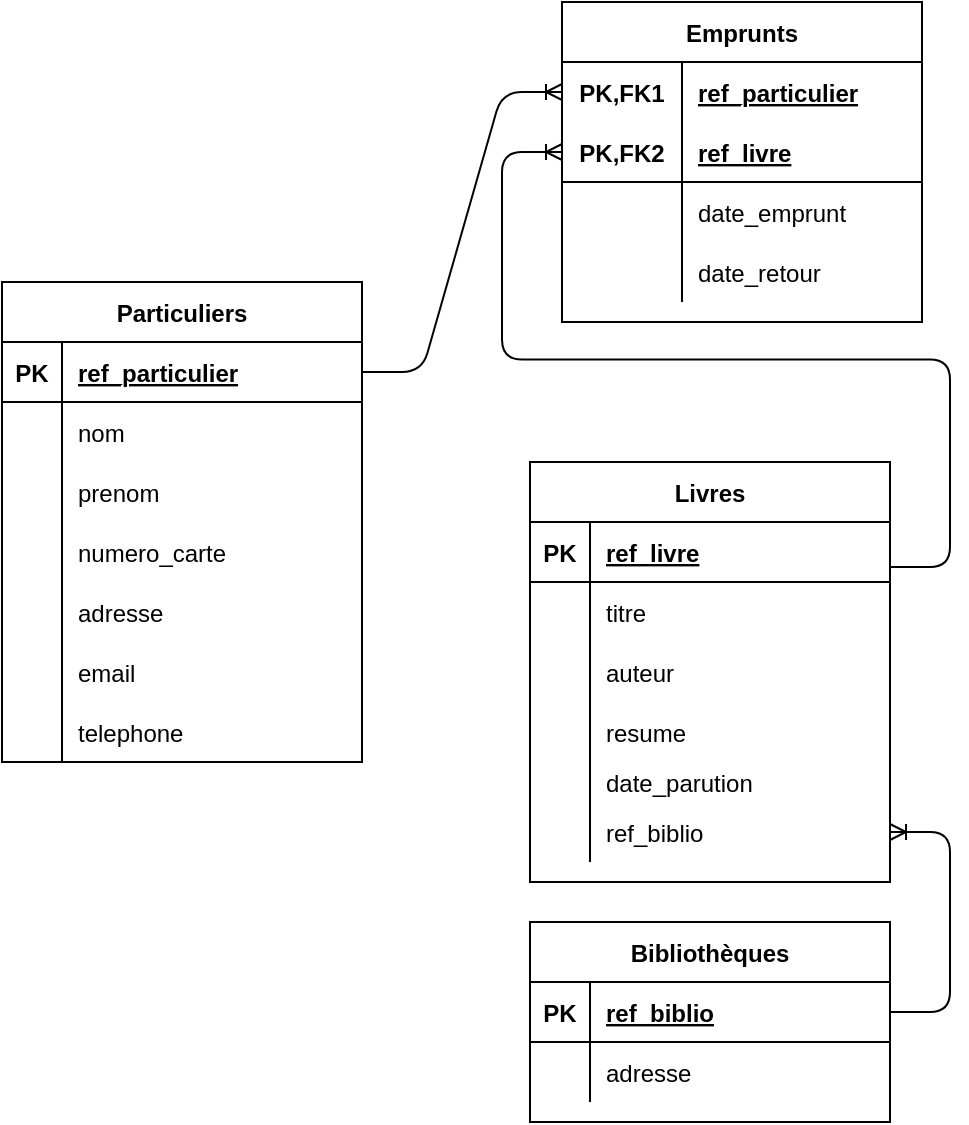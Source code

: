 <mxfile version="14.2.6" type="github">
  <diagram id="oegLneJ0TG4Bk5mashOg" name="Page-1">
    <mxGraphModel dx="1038" dy="588" grid="1" gridSize="10" guides="1" tooltips="1" connect="1" arrows="1" fold="1" page="1" pageScale="1" pageWidth="827" pageHeight="1169" math="0" shadow="0">
      <root>
        <mxCell id="0" />
        <mxCell id="1" parent="0" />
        <mxCell id="ZuqSpkJrBXczWj1531Pu-1" value="Particuliers" style="shape=table;startSize=30;container=1;collapsible=1;childLayout=tableLayout;fixedRows=1;rowLines=0;fontStyle=1;align=center;resizeLast=1;" vertex="1" parent="1">
          <mxGeometry x="60" y="160" width="180" height="240" as="geometry" />
        </mxCell>
        <mxCell id="ZuqSpkJrBXczWj1531Pu-2" value="" style="shape=partialRectangle;collapsible=0;dropTarget=0;pointerEvents=0;fillColor=none;top=0;left=0;bottom=1;right=0;points=[[0,0.5],[1,0.5]];portConstraint=eastwest;" vertex="1" parent="ZuqSpkJrBXczWj1531Pu-1">
          <mxGeometry y="30" width="180" height="30" as="geometry" />
        </mxCell>
        <mxCell id="ZuqSpkJrBXczWj1531Pu-3" value="PK" style="shape=partialRectangle;connectable=0;fillColor=none;top=0;left=0;bottom=0;right=0;fontStyle=1;overflow=hidden;" vertex="1" parent="ZuqSpkJrBXczWj1531Pu-2">
          <mxGeometry width="30" height="30" as="geometry" />
        </mxCell>
        <mxCell id="ZuqSpkJrBXczWj1531Pu-4" value="ref_particulier" style="shape=partialRectangle;connectable=0;fillColor=none;top=0;left=0;bottom=0;right=0;align=left;spacingLeft=6;fontStyle=5;overflow=hidden;" vertex="1" parent="ZuqSpkJrBXczWj1531Pu-2">
          <mxGeometry x="30" width="150" height="30" as="geometry" />
        </mxCell>
        <mxCell id="ZuqSpkJrBXczWj1531Pu-5" value="" style="shape=partialRectangle;collapsible=0;dropTarget=0;pointerEvents=0;fillColor=none;top=0;left=0;bottom=0;right=0;points=[[0,0.5],[1,0.5]];portConstraint=eastwest;" vertex="1" parent="ZuqSpkJrBXczWj1531Pu-1">
          <mxGeometry y="60" width="180" height="30" as="geometry" />
        </mxCell>
        <mxCell id="ZuqSpkJrBXczWj1531Pu-6" value="" style="shape=partialRectangle;connectable=0;fillColor=none;top=0;left=0;bottom=0;right=0;editable=1;overflow=hidden;" vertex="1" parent="ZuqSpkJrBXczWj1531Pu-5">
          <mxGeometry width="30" height="30" as="geometry" />
        </mxCell>
        <mxCell id="ZuqSpkJrBXczWj1531Pu-7" value="nom" style="shape=partialRectangle;connectable=0;fillColor=none;top=0;left=0;bottom=0;right=0;align=left;spacingLeft=6;overflow=hidden;" vertex="1" parent="ZuqSpkJrBXczWj1531Pu-5">
          <mxGeometry x="30" width="150" height="30" as="geometry" />
        </mxCell>
        <mxCell id="ZuqSpkJrBXczWj1531Pu-8" value="" style="shape=partialRectangle;collapsible=0;dropTarget=0;pointerEvents=0;fillColor=none;top=0;left=0;bottom=0;right=0;points=[[0,0.5],[1,0.5]];portConstraint=eastwest;" vertex="1" parent="ZuqSpkJrBXczWj1531Pu-1">
          <mxGeometry y="90" width="180" height="30" as="geometry" />
        </mxCell>
        <mxCell id="ZuqSpkJrBXczWj1531Pu-9" value="" style="shape=partialRectangle;connectable=0;fillColor=none;top=0;left=0;bottom=0;right=0;editable=1;overflow=hidden;" vertex="1" parent="ZuqSpkJrBXczWj1531Pu-8">
          <mxGeometry width="30" height="30" as="geometry" />
        </mxCell>
        <mxCell id="ZuqSpkJrBXczWj1531Pu-10" value="prenom" style="shape=partialRectangle;connectable=0;fillColor=none;top=0;left=0;bottom=0;right=0;align=left;spacingLeft=6;overflow=hidden;" vertex="1" parent="ZuqSpkJrBXczWj1531Pu-8">
          <mxGeometry x="30" width="150" height="30" as="geometry" />
        </mxCell>
        <mxCell id="ZuqSpkJrBXczWj1531Pu-11" value="" style="shape=partialRectangle;collapsible=0;dropTarget=0;pointerEvents=0;fillColor=none;top=0;left=0;bottom=0;right=0;points=[[0,0.5],[1,0.5]];portConstraint=eastwest;" vertex="1" parent="ZuqSpkJrBXczWj1531Pu-1">
          <mxGeometry y="120" width="180" height="30" as="geometry" />
        </mxCell>
        <mxCell id="ZuqSpkJrBXczWj1531Pu-12" value="" style="shape=partialRectangle;connectable=0;fillColor=none;top=0;left=0;bottom=0;right=0;editable=1;overflow=hidden;" vertex="1" parent="ZuqSpkJrBXczWj1531Pu-11">
          <mxGeometry width="30" height="30" as="geometry" />
        </mxCell>
        <mxCell id="ZuqSpkJrBXczWj1531Pu-13" value="numero_carte" style="shape=partialRectangle;connectable=0;fillColor=none;top=0;left=0;bottom=0;right=0;align=left;spacingLeft=6;overflow=hidden;" vertex="1" parent="ZuqSpkJrBXczWj1531Pu-11">
          <mxGeometry x="30" width="150" height="30" as="geometry" />
        </mxCell>
        <mxCell id="ZuqSpkJrBXczWj1531Pu-15" value="" style="shape=partialRectangle;collapsible=0;dropTarget=0;pointerEvents=0;fillColor=none;top=0;left=0;bottom=0;right=0;points=[[0,0.5],[1,0.5]];portConstraint=eastwest;" vertex="1" parent="ZuqSpkJrBXczWj1531Pu-1">
          <mxGeometry y="150" width="180" height="30" as="geometry" />
        </mxCell>
        <mxCell id="ZuqSpkJrBXczWj1531Pu-16" value="" style="shape=partialRectangle;connectable=0;fillColor=none;top=0;left=0;bottom=0;right=0;editable=1;overflow=hidden;" vertex="1" parent="ZuqSpkJrBXczWj1531Pu-15">
          <mxGeometry width="30" height="30" as="geometry" />
        </mxCell>
        <mxCell id="ZuqSpkJrBXczWj1531Pu-17" value="adresse" style="shape=partialRectangle;connectable=0;fillColor=none;top=0;left=0;bottom=0;right=0;align=left;spacingLeft=6;overflow=hidden;" vertex="1" parent="ZuqSpkJrBXczWj1531Pu-15">
          <mxGeometry x="30" width="150" height="30" as="geometry" />
        </mxCell>
        <mxCell id="ZuqSpkJrBXczWj1531Pu-23" value="" style="shape=partialRectangle;collapsible=0;dropTarget=0;pointerEvents=0;fillColor=none;top=0;left=0;bottom=0;right=0;points=[[0,0.5],[1,0.5]];portConstraint=eastwest;" vertex="1" parent="ZuqSpkJrBXczWj1531Pu-1">
          <mxGeometry y="180" width="180" height="30" as="geometry" />
        </mxCell>
        <mxCell id="ZuqSpkJrBXczWj1531Pu-24" value="" style="shape=partialRectangle;connectable=0;fillColor=none;top=0;left=0;bottom=0;right=0;editable=1;overflow=hidden;" vertex="1" parent="ZuqSpkJrBXczWj1531Pu-23">
          <mxGeometry width="30" height="30" as="geometry" />
        </mxCell>
        <mxCell id="ZuqSpkJrBXczWj1531Pu-25" value="email" style="shape=partialRectangle;connectable=0;fillColor=none;top=0;left=0;bottom=0;right=0;align=left;spacingLeft=6;overflow=hidden;" vertex="1" parent="ZuqSpkJrBXczWj1531Pu-23">
          <mxGeometry x="30" width="150" height="30" as="geometry" />
        </mxCell>
        <mxCell id="ZuqSpkJrBXczWj1531Pu-19" value="" style="shape=partialRectangle;collapsible=0;dropTarget=0;pointerEvents=0;fillColor=none;top=0;left=0;bottom=0;right=0;points=[[0,0.5],[1,0.5]];portConstraint=eastwest;" vertex="1" parent="ZuqSpkJrBXczWj1531Pu-1">
          <mxGeometry y="210" width="180" height="30" as="geometry" />
        </mxCell>
        <mxCell id="ZuqSpkJrBXczWj1531Pu-20" value="" style="shape=partialRectangle;connectable=0;fillColor=none;top=0;left=0;bottom=0;right=0;editable=1;overflow=hidden;" vertex="1" parent="ZuqSpkJrBXczWj1531Pu-19">
          <mxGeometry width="30" height="30" as="geometry" />
        </mxCell>
        <mxCell id="ZuqSpkJrBXczWj1531Pu-21" value="telephone" style="shape=partialRectangle;connectable=0;fillColor=none;top=0;left=0;bottom=0;right=0;align=left;spacingLeft=6;overflow=hidden;" vertex="1" parent="ZuqSpkJrBXczWj1531Pu-19">
          <mxGeometry x="30" width="150" height="30" as="geometry" />
        </mxCell>
        <mxCell id="ZuqSpkJrBXczWj1531Pu-26" value="Livres" style="shape=table;startSize=30;container=1;collapsible=1;childLayout=tableLayout;fixedRows=1;rowLines=0;fontStyle=1;align=center;resizeLast=1;" vertex="1" parent="1">
          <mxGeometry x="324" y="250" width="180" height="210" as="geometry" />
        </mxCell>
        <mxCell id="ZuqSpkJrBXczWj1531Pu-27" value="" style="shape=partialRectangle;collapsible=0;dropTarget=0;pointerEvents=0;fillColor=none;top=0;left=0;bottom=1;right=0;points=[[0,0.5],[1,0.5]];portConstraint=eastwest;" vertex="1" parent="ZuqSpkJrBXczWj1531Pu-26">
          <mxGeometry y="30" width="180" height="30" as="geometry" />
        </mxCell>
        <mxCell id="ZuqSpkJrBXczWj1531Pu-28" value="PK" style="shape=partialRectangle;connectable=0;fillColor=none;top=0;left=0;bottom=0;right=0;fontStyle=1;overflow=hidden;" vertex="1" parent="ZuqSpkJrBXczWj1531Pu-27">
          <mxGeometry width="30" height="30" as="geometry" />
        </mxCell>
        <mxCell id="ZuqSpkJrBXczWj1531Pu-29" value="ref_livre" style="shape=partialRectangle;connectable=0;fillColor=none;top=0;left=0;bottom=0;right=0;align=left;spacingLeft=6;fontStyle=5;overflow=hidden;" vertex="1" parent="ZuqSpkJrBXczWj1531Pu-27">
          <mxGeometry x="30" width="150" height="30" as="geometry" />
        </mxCell>
        <mxCell id="ZuqSpkJrBXczWj1531Pu-30" value="" style="shape=partialRectangle;collapsible=0;dropTarget=0;pointerEvents=0;fillColor=none;top=0;left=0;bottom=0;right=0;points=[[0,0.5],[1,0.5]];portConstraint=eastwest;" vertex="1" parent="ZuqSpkJrBXczWj1531Pu-26">
          <mxGeometry y="60" width="180" height="30" as="geometry" />
        </mxCell>
        <mxCell id="ZuqSpkJrBXczWj1531Pu-31" value="" style="shape=partialRectangle;connectable=0;fillColor=none;top=0;left=0;bottom=0;right=0;editable=1;overflow=hidden;" vertex="1" parent="ZuqSpkJrBXczWj1531Pu-30">
          <mxGeometry width="30" height="30" as="geometry" />
        </mxCell>
        <mxCell id="ZuqSpkJrBXczWj1531Pu-32" value="titre" style="shape=partialRectangle;connectable=0;fillColor=none;top=0;left=0;bottom=0;right=0;align=left;spacingLeft=6;overflow=hidden;" vertex="1" parent="ZuqSpkJrBXczWj1531Pu-30">
          <mxGeometry x="30" width="150" height="30" as="geometry" />
        </mxCell>
        <mxCell id="ZuqSpkJrBXczWj1531Pu-33" value="" style="shape=partialRectangle;collapsible=0;dropTarget=0;pointerEvents=0;fillColor=none;top=0;left=0;bottom=0;right=0;points=[[0,0.5],[1,0.5]];portConstraint=eastwest;" vertex="1" parent="ZuqSpkJrBXczWj1531Pu-26">
          <mxGeometry y="90" width="180" height="30" as="geometry" />
        </mxCell>
        <mxCell id="ZuqSpkJrBXczWj1531Pu-34" value="" style="shape=partialRectangle;connectable=0;fillColor=none;top=0;left=0;bottom=0;right=0;editable=1;overflow=hidden;" vertex="1" parent="ZuqSpkJrBXczWj1531Pu-33">
          <mxGeometry width="30" height="30" as="geometry" />
        </mxCell>
        <mxCell id="ZuqSpkJrBXczWj1531Pu-35" value="auteur" style="shape=partialRectangle;connectable=0;fillColor=none;top=0;left=0;bottom=0;right=0;align=left;spacingLeft=6;overflow=hidden;" vertex="1" parent="ZuqSpkJrBXczWj1531Pu-33">
          <mxGeometry x="30" width="150" height="30" as="geometry" />
        </mxCell>
        <mxCell id="ZuqSpkJrBXczWj1531Pu-36" value="" style="shape=partialRectangle;collapsible=0;dropTarget=0;pointerEvents=0;fillColor=none;top=0;left=0;bottom=0;right=0;points=[[0,0.5],[1,0.5]];portConstraint=eastwest;" vertex="1" parent="ZuqSpkJrBXczWj1531Pu-26">
          <mxGeometry y="120" width="180" height="30" as="geometry" />
        </mxCell>
        <mxCell id="ZuqSpkJrBXczWj1531Pu-37" value="" style="shape=partialRectangle;connectable=0;fillColor=none;top=0;left=0;bottom=0;right=0;editable=1;overflow=hidden;" vertex="1" parent="ZuqSpkJrBXczWj1531Pu-36">
          <mxGeometry width="30" height="30" as="geometry" />
        </mxCell>
        <mxCell id="ZuqSpkJrBXczWj1531Pu-38" value="resume" style="shape=partialRectangle;connectable=0;fillColor=none;top=0;left=0;bottom=0;right=0;align=left;spacingLeft=6;overflow=hidden;" vertex="1" parent="ZuqSpkJrBXczWj1531Pu-36">
          <mxGeometry x="30" width="150" height="30" as="geometry" />
        </mxCell>
        <mxCell id="ZuqSpkJrBXczWj1531Pu-39" value="" style="shape=partialRectangle;collapsible=0;dropTarget=0;pointerEvents=0;fillColor=none;top=0;left=0;bottom=0;right=0;points=[[0,0.5],[1,0.5]];portConstraint=eastwest;" vertex="1" parent="ZuqSpkJrBXczWj1531Pu-26">
          <mxGeometry y="150" width="180" height="20" as="geometry" />
        </mxCell>
        <mxCell id="ZuqSpkJrBXczWj1531Pu-40" value="" style="shape=partialRectangle;connectable=0;fillColor=none;top=0;left=0;bottom=0;right=0;editable=1;overflow=hidden;" vertex="1" parent="ZuqSpkJrBXczWj1531Pu-39">
          <mxGeometry width="30" height="20" as="geometry" />
        </mxCell>
        <mxCell id="ZuqSpkJrBXczWj1531Pu-41" value="date_parution" style="shape=partialRectangle;connectable=0;fillColor=none;top=0;left=0;bottom=0;right=0;align=left;spacingLeft=6;overflow=hidden;" vertex="1" parent="ZuqSpkJrBXczWj1531Pu-39">
          <mxGeometry x="30" width="150" height="20" as="geometry" />
        </mxCell>
        <mxCell id="ZuqSpkJrBXczWj1531Pu-95" value="" style="shape=partialRectangle;collapsible=0;dropTarget=0;pointerEvents=0;fillColor=none;top=0;left=0;bottom=0;right=0;points=[[0,0.5],[1,0.5]];portConstraint=eastwest;" vertex="1" parent="ZuqSpkJrBXczWj1531Pu-26">
          <mxGeometry y="170" width="180" height="30" as="geometry" />
        </mxCell>
        <mxCell id="ZuqSpkJrBXczWj1531Pu-96" value="" style="shape=partialRectangle;connectable=0;fillColor=none;top=0;left=0;bottom=0;right=0;editable=1;overflow=hidden;" vertex="1" parent="ZuqSpkJrBXczWj1531Pu-95">
          <mxGeometry width="30" height="30" as="geometry" />
        </mxCell>
        <mxCell id="ZuqSpkJrBXczWj1531Pu-97" value="ref_biblio" style="shape=partialRectangle;connectable=0;fillColor=none;top=0;left=0;bottom=0;right=0;align=left;spacingLeft=6;overflow=hidden;" vertex="1" parent="ZuqSpkJrBXczWj1531Pu-95">
          <mxGeometry x="30" width="150" height="30" as="geometry" />
        </mxCell>
        <mxCell id="ZuqSpkJrBXczWj1531Pu-48" value="Bibliothèques" style="shape=table;startSize=30;container=1;collapsible=1;childLayout=tableLayout;fixedRows=1;rowLines=0;fontStyle=1;align=center;resizeLast=1;" vertex="1" parent="1">
          <mxGeometry x="324" y="480" width="180" height="100" as="geometry" />
        </mxCell>
        <mxCell id="ZuqSpkJrBXczWj1531Pu-49" value="" style="shape=partialRectangle;collapsible=0;dropTarget=0;pointerEvents=0;fillColor=none;top=0;left=0;bottom=1;right=0;points=[[0,0.5],[1,0.5]];portConstraint=eastwest;" vertex="1" parent="ZuqSpkJrBXczWj1531Pu-48">
          <mxGeometry y="30" width="180" height="30" as="geometry" />
        </mxCell>
        <mxCell id="ZuqSpkJrBXczWj1531Pu-50" value="PK" style="shape=partialRectangle;connectable=0;fillColor=none;top=0;left=0;bottom=0;right=0;fontStyle=1;overflow=hidden;" vertex="1" parent="ZuqSpkJrBXczWj1531Pu-49">
          <mxGeometry width="30" height="30" as="geometry" />
        </mxCell>
        <mxCell id="ZuqSpkJrBXczWj1531Pu-51" value="ref_biblio" style="shape=partialRectangle;connectable=0;fillColor=none;top=0;left=0;bottom=0;right=0;align=left;spacingLeft=6;fontStyle=5;overflow=hidden;" vertex="1" parent="ZuqSpkJrBXczWj1531Pu-49">
          <mxGeometry x="30" width="150" height="30" as="geometry" />
        </mxCell>
        <mxCell id="ZuqSpkJrBXczWj1531Pu-52" value="" style="shape=partialRectangle;collapsible=0;dropTarget=0;pointerEvents=0;fillColor=none;top=0;left=0;bottom=0;right=0;points=[[0,0.5],[1,0.5]];portConstraint=eastwest;" vertex="1" parent="ZuqSpkJrBXczWj1531Pu-48">
          <mxGeometry y="60" width="180" height="30" as="geometry" />
        </mxCell>
        <mxCell id="ZuqSpkJrBXczWj1531Pu-53" value="" style="shape=partialRectangle;connectable=0;fillColor=none;top=0;left=0;bottom=0;right=0;editable=1;overflow=hidden;" vertex="1" parent="ZuqSpkJrBXczWj1531Pu-52">
          <mxGeometry width="30" height="30" as="geometry" />
        </mxCell>
        <mxCell id="ZuqSpkJrBXczWj1531Pu-54" value="adresse" style="shape=partialRectangle;connectable=0;fillColor=none;top=0;left=0;bottom=0;right=0;align=left;spacingLeft=6;overflow=hidden;" vertex="1" parent="ZuqSpkJrBXczWj1531Pu-52">
          <mxGeometry x="30" width="150" height="30" as="geometry" />
        </mxCell>
        <mxCell id="ZuqSpkJrBXczWj1531Pu-65" value="" style="edgeStyle=entityRelationEdgeStyle;fontSize=12;html=1;endArrow=ERoneToMany;entryX=0;entryY=0.5;entryDx=0;entryDy=0;" edge="1" parent="1" source="ZuqSpkJrBXczWj1531Pu-2" target="ZuqSpkJrBXczWj1531Pu-80">
          <mxGeometry width="100" height="100" relative="1" as="geometry">
            <mxPoint x="290" y="470" as="sourcePoint" />
            <mxPoint x="330" y="95" as="targetPoint" />
          </mxGeometry>
        </mxCell>
        <mxCell id="ZuqSpkJrBXczWj1531Pu-79" value="Emprunts" style="shape=table;startSize=30;container=1;collapsible=1;childLayout=tableLayout;fixedRows=1;rowLines=0;fontStyle=1;align=center;resizeLast=1;" vertex="1" parent="1">
          <mxGeometry x="340" y="20" width="180" height="160" as="geometry" />
        </mxCell>
        <mxCell id="ZuqSpkJrBXczWj1531Pu-80" value="" style="shape=partialRectangle;collapsible=0;dropTarget=0;pointerEvents=0;fillColor=none;top=0;left=0;bottom=0;right=0;points=[[0,0.5],[1,0.5]];portConstraint=eastwest;" vertex="1" parent="ZuqSpkJrBXczWj1531Pu-79">
          <mxGeometry y="30" width="180" height="30" as="geometry" />
        </mxCell>
        <mxCell id="ZuqSpkJrBXczWj1531Pu-81" value="PK,FK1" style="shape=partialRectangle;connectable=0;fillColor=none;top=0;left=0;bottom=0;right=0;fontStyle=1;overflow=hidden;" vertex="1" parent="ZuqSpkJrBXczWj1531Pu-80">
          <mxGeometry width="60" height="30" as="geometry" />
        </mxCell>
        <mxCell id="ZuqSpkJrBXczWj1531Pu-82" value="ref_particulier" style="shape=partialRectangle;connectable=0;fillColor=none;top=0;left=0;bottom=0;right=0;align=left;spacingLeft=6;fontStyle=5;overflow=hidden;" vertex="1" parent="ZuqSpkJrBXczWj1531Pu-80">
          <mxGeometry x="60" width="120" height="30" as="geometry" />
        </mxCell>
        <mxCell id="ZuqSpkJrBXczWj1531Pu-83" value="" style="shape=partialRectangle;collapsible=0;dropTarget=0;pointerEvents=0;fillColor=none;top=0;left=0;bottom=1;right=0;points=[[0,0.5],[1,0.5]];portConstraint=eastwest;" vertex="1" parent="ZuqSpkJrBXczWj1531Pu-79">
          <mxGeometry y="60" width="180" height="30" as="geometry" />
        </mxCell>
        <mxCell id="ZuqSpkJrBXczWj1531Pu-84" value="PK,FK2" style="shape=partialRectangle;connectable=0;fillColor=none;top=0;left=0;bottom=0;right=0;fontStyle=1;overflow=hidden;" vertex="1" parent="ZuqSpkJrBXczWj1531Pu-83">
          <mxGeometry width="60" height="30" as="geometry" />
        </mxCell>
        <mxCell id="ZuqSpkJrBXczWj1531Pu-85" value="ref_livre" style="shape=partialRectangle;connectable=0;fillColor=none;top=0;left=0;bottom=0;right=0;align=left;spacingLeft=6;fontStyle=5;overflow=hidden;" vertex="1" parent="ZuqSpkJrBXczWj1531Pu-83">
          <mxGeometry x="60" width="120" height="30" as="geometry" />
        </mxCell>
        <mxCell id="ZuqSpkJrBXczWj1531Pu-86" value="" style="shape=partialRectangle;collapsible=0;dropTarget=0;pointerEvents=0;fillColor=none;top=0;left=0;bottom=0;right=0;points=[[0,0.5],[1,0.5]];portConstraint=eastwest;" vertex="1" parent="ZuqSpkJrBXczWj1531Pu-79">
          <mxGeometry y="90" width="180" height="30" as="geometry" />
        </mxCell>
        <mxCell id="ZuqSpkJrBXczWj1531Pu-87" value="" style="shape=partialRectangle;connectable=0;fillColor=none;top=0;left=0;bottom=0;right=0;editable=1;overflow=hidden;" vertex="1" parent="ZuqSpkJrBXczWj1531Pu-86">
          <mxGeometry width="60" height="30" as="geometry" />
        </mxCell>
        <mxCell id="ZuqSpkJrBXczWj1531Pu-88" value="date_emprunt" style="shape=partialRectangle;connectable=0;fillColor=none;top=0;left=0;bottom=0;right=0;align=left;spacingLeft=6;overflow=hidden;" vertex="1" parent="ZuqSpkJrBXczWj1531Pu-86">
          <mxGeometry x="60" width="120" height="30" as="geometry" />
        </mxCell>
        <mxCell id="ZuqSpkJrBXczWj1531Pu-89" value="" style="shape=partialRectangle;collapsible=0;dropTarget=0;pointerEvents=0;fillColor=none;top=0;left=0;bottom=0;right=0;points=[[0,0.5],[1,0.5]];portConstraint=eastwest;" vertex="1" parent="ZuqSpkJrBXczWj1531Pu-79">
          <mxGeometry y="120" width="180" height="30" as="geometry" />
        </mxCell>
        <mxCell id="ZuqSpkJrBXczWj1531Pu-90" value="" style="shape=partialRectangle;connectable=0;fillColor=none;top=0;left=0;bottom=0;right=0;editable=1;overflow=hidden;" vertex="1" parent="ZuqSpkJrBXczWj1531Pu-89">
          <mxGeometry width="60" height="30" as="geometry" />
        </mxCell>
        <mxCell id="ZuqSpkJrBXczWj1531Pu-91" value="date_retour" style="shape=partialRectangle;connectable=0;fillColor=none;top=0;left=0;bottom=0;right=0;align=left;spacingLeft=6;overflow=hidden;" vertex="1" parent="ZuqSpkJrBXczWj1531Pu-89">
          <mxGeometry x="60" width="120" height="30" as="geometry" />
        </mxCell>
        <mxCell id="ZuqSpkJrBXczWj1531Pu-92" value="" style="edgeStyle=entityRelationEdgeStyle;fontSize=12;html=1;endArrow=ERoneToMany;exitX=1;exitY=0.25;exitDx=0;exitDy=0;" edge="1" parent="1" source="ZuqSpkJrBXczWj1531Pu-26">
          <mxGeometry width="100" height="100" relative="1" as="geometry">
            <mxPoint x="270" y="320" as="sourcePoint" />
            <mxPoint x="340" y="95" as="targetPoint" />
          </mxGeometry>
        </mxCell>
        <mxCell id="ZuqSpkJrBXczWj1531Pu-93" value="" style="edgeStyle=entityRelationEdgeStyle;fontSize=12;html=1;endArrow=ERoneToMany;exitX=1;exitY=0.5;exitDx=0;exitDy=0;entryX=1;entryY=0.5;entryDx=0;entryDy=0;" edge="1" parent="1" source="ZuqSpkJrBXczWj1531Pu-49" target="ZuqSpkJrBXczWj1531Pu-95">
          <mxGeometry width="100" height="100" relative="1" as="geometry">
            <mxPoint x="440" y="530" as="sourcePoint" />
            <mxPoint x="160" y="480" as="targetPoint" />
          </mxGeometry>
        </mxCell>
      </root>
    </mxGraphModel>
  </diagram>
</mxfile>
